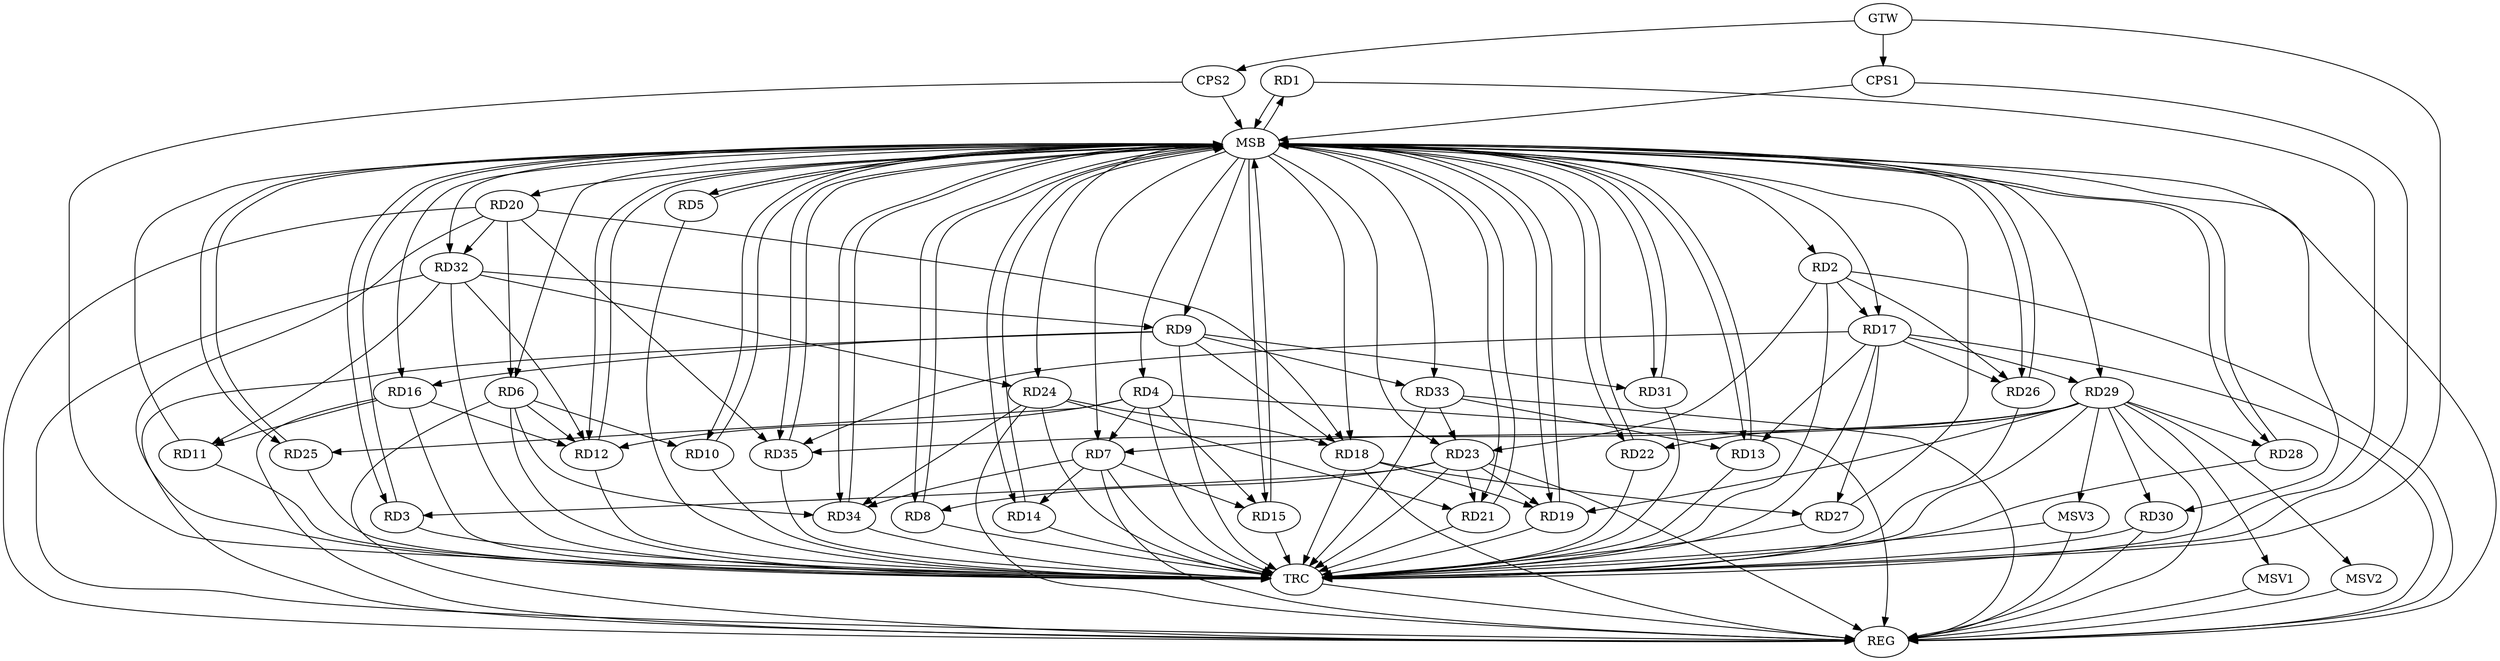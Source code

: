 strict digraph G {
  RD1 [ label="RD1" ];
  RD2 [ label="RD2" ];
  RD3 [ label="RD3" ];
  RD4 [ label="RD4" ];
  RD5 [ label="RD5" ];
  RD6 [ label="RD6" ];
  RD7 [ label="RD7" ];
  RD8 [ label="RD8" ];
  RD9 [ label="RD9" ];
  RD10 [ label="RD10" ];
  RD11 [ label="RD11" ];
  RD12 [ label="RD12" ];
  RD13 [ label="RD13" ];
  RD14 [ label="RD14" ];
  RD15 [ label="RD15" ];
  RD16 [ label="RD16" ];
  RD17 [ label="RD17" ];
  RD18 [ label="RD18" ];
  RD19 [ label="RD19" ];
  RD20 [ label="RD20" ];
  RD21 [ label="RD21" ];
  RD22 [ label="RD22" ];
  RD23 [ label="RD23" ];
  RD24 [ label="RD24" ];
  RD25 [ label="RD25" ];
  RD26 [ label="RD26" ];
  RD27 [ label="RD27" ];
  RD28 [ label="RD28" ];
  RD29 [ label="RD29" ];
  RD30 [ label="RD30" ];
  RD31 [ label="RD31" ];
  RD32 [ label="RD32" ];
  RD33 [ label="RD33" ];
  RD34 [ label="RD34" ];
  RD35 [ label="RD35" ];
  CPS1 [ label="CPS1" ];
  CPS2 [ label="CPS2" ];
  GTW [ label="GTW" ];
  REG [ label="REG" ];
  MSB [ label="MSB" ];
  TRC [ label="TRC" ];
  MSV1 [ label="MSV1" ];
  MSV2 [ label="MSV2" ];
  MSV3 [ label="MSV3" ];
  RD2 -> RD17;
  RD2 -> RD23;
  RD2 -> RD26;
  RD23 -> RD3;
  RD4 -> RD7;
  RD4 -> RD12;
  RD4 -> RD15;
  RD4 -> RD25;
  RD6 -> RD10;
  RD6 -> RD12;
  RD20 -> RD6;
  RD6 -> RD34;
  RD7 -> RD14;
  RD7 -> RD15;
  RD29 -> RD7;
  RD7 -> RD34;
  RD23 -> RD8;
  RD9 -> RD16;
  RD9 -> RD18;
  RD9 -> RD31;
  RD32 -> RD9;
  RD9 -> RD33;
  RD16 -> RD11;
  RD32 -> RD11;
  RD16 -> RD12;
  RD32 -> RD12;
  RD17 -> RD13;
  RD33 -> RD13;
  RD17 -> RD26;
  RD17 -> RD27;
  RD17 -> RD29;
  RD17 -> RD35;
  RD18 -> RD19;
  RD20 -> RD18;
  RD24 -> RD18;
  RD18 -> RD27;
  RD23 -> RD19;
  RD29 -> RD19;
  RD20 -> RD32;
  RD20 -> RD35;
  RD23 -> RD21;
  RD24 -> RD21;
  RD29 -> RD22;
  RD33 -> RD23;
  RD32 -> RD24;
  RD24 -> RD34;
  RD29 -> RD28;
  RD29 -> RD30;
  RD29 -> RD35;
  GTW -> CPS1;
  GTW -> CPS2;
  RD2 -> REG;
  RD4 -> REG;
  RD6 -> REG;
  RD7 -> REG;
  RD9 -> REG;
  RD16 -> REG;
  RD17 -> REG;
  RD18 -> REG;
  RD20 -> REG;
  RD23 -> REG;
  RD24 -> REG;
  RD29 -> REG;
  RD30 -> REG;
  RD32 -> REG;
  RD33 -> REG;
  RD1 -> MSB;
  MSB -> RD13;
  MSB -> RD14;
  MSB -> REG;
  RD3 -> MSB;
  MSB -> RD31;
  MSB -> RD32;
  MSB -> RD35;
  RD5 -> MSB;
  MSB -> RD6;
  MSB -> RD12;
  MSB -> RD18;
  MSB -> RD22;
  RD8 -> MSB;
  RD10 -> MSB;
  MSB -> RD9;
  RD11 -> MSB;
  MSB -> RD5;
  MSB -> RD17;
  MSB -> RD24;
  MSB -> RD33;
  RD12 -> MSB;
  MSB -> RD10;
  MSB -> RD28;
  RD13 -> MSB;
  MSB -> RD21;
  RD14 -> MSB;
  MSB -> RD15;
  MSB -> RD20;
  MSB -> RD23;
  RD15 -> MSB;
  MSB -> RD4;
  MSB -> RD25;
  MSB -> RD30;
  RD19 -> MSB;
  MSB -> RD34;
  RD21 -> MSB;
  MSB -> RD7;
  MSB -> RD8;
  MSB -> RD19;
  RD22 -> MSB;
  MSB -> RD2;
  RD25 -> MSB;
  MSB -> RD3;
  RD26 -> MSB;
  RD27 -> MSB;
  MSB -> RD16;
  RD28 -> MSB;
  RD31 -> MSB;
  RD34 -> MSB;
  MSB -> RD1;
  RD35 -> MSB;
  MSB -> RD26;
  CPS1 -> MSB;
  MSB -> RD29;
  CPS2 -> MSB;
  RD1 -> TRC;
  RD2 -> TRC;
  RD3 -> TRC;
  RD4 -> TRC;
  RD5 -> TRC;
  RD6 -> TRC;
  RD7 -> TRC;
  RD8 -> TRC;
  RD9 -> TRC;
  RD10 -> TRC;
  RD11 -> TRC;
  RD12 -> TRC;
  RD13 -> TRC;
  RD14 -> TRC;
  RD15 -> TRC;
  RD16 -> TRC;
  RD17 -> TRC;
  RD18 -> TRC;
  RD19 -> TRC;
  RD20 -> TRC;
  RD21 -> TRC;
  RD22 -> TRC;
  RD23 -> TRC;
  RD24 -> TRC;
  RD25 -> TRC;
  RD26 -> TRC;
  RD27 -> TRC;
  RD28 -> TRC;
  RD29 -> TRC;
  RD30 -> TRC;
  RD31 -> TRC;
  RD32 -> TRC;
  RD33 -> TRC;
  RD34 -> TRC;
  RD35 -> TRC;
  CPS1 -> TRC;
  CPS2 -> TRC;
  GTW -> TRC;
  TRC -> REG;
  RD29 -> MSV1;
  MSV1 -> REG;
  RD29 -> MSV2;
  MSV2 -> REG;
  RD29 -> MSV3;
  MSV3 -> REG;
  MSV3 -> TRC;
}
